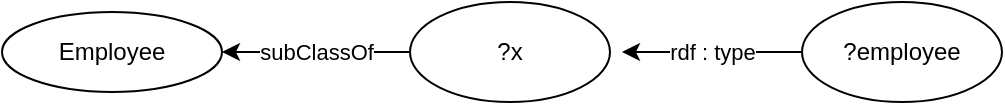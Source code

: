 <mxfile version="13.1.3">
    <diagram id="6hGFLwfOUW9BJ-s0fimq" name="Page-1">
        <mxGraphModel dx="820" dy="579" grid="1" gridSize="10" guides="1" tooltips="1" connect="1" arrows="1" fold="1" page="1" pageScale="1" pageWidth="827" pageHeight="1169" math="0" shadow="0">
            <root>
                <mxCell id="0"/>
                <mxCell id="1" parent="0"/>
                <mxCell id="2" value="Employee" style="ellipse;whiteSpace=wrap;html=1;" vertex="1" parent="1">
                    <mxGeometry x="160" y="260" width="110" height="40" as="geometry"/>
                </mxCell>
                <mxCell id="4" value="subClassOf" style="edgeStyle=orthogonalEdgeStyle;rounded=0;orthogonalLoop=1;jettySize=auto;html=1;entryX=1;entryY=0.5;entryDx=0;entryDy=0;" edge="1" parent="1" source="3" target="2">
                    <mxGeometry relative="1" as="geometry"/>
                </mxCell>
                <mxCell id="3" value="?x" style="ellipse;whiteSpace=wrap;html=1;" vertex="1" parent="1">
                    <mxGeometry x="364" y="255" width="100" height="50" as="geometry"/>
                </mxCell>
                <mxCell id="7" value="rdf : type" style="edgeStyle=orthogonalEdgeStyle;rounded=0;orthogonalLoop=1;jettySize=auto;html=1;" edge="1" parent="1" source="6">
                    <mxGeometry relative="1" as="geometry">
                        <mxPoint x="470" y="280" as="targetPoint"/>
                    </mxGeometry>
                </mxCell>
                <mxCell id="6" value="?employee" style="ellipse;whiteSpace=wrap;html=1;" vertex="1" parent="1">
                    <mxGeometry x="560" y="255" width="100" height="50" as="geometry"/>
                </mxCell>
            </root>
        </mxGraphModel>
    </diagram>
</mxfile>